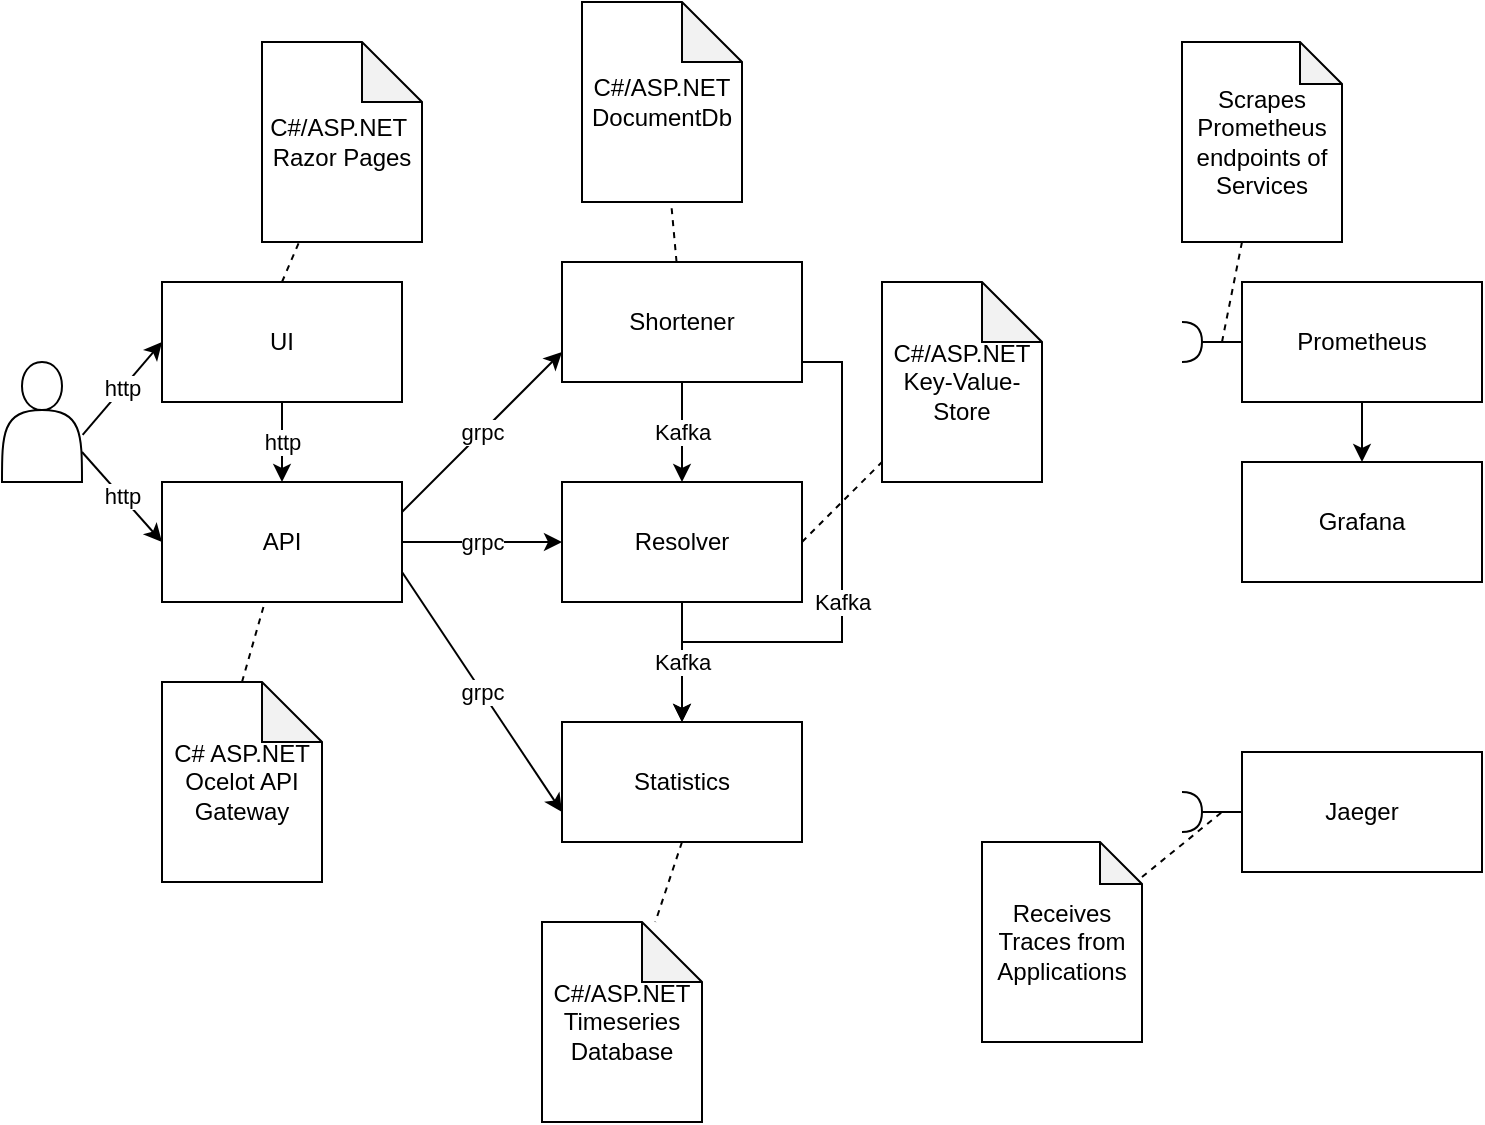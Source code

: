 <mxfile version="13.3.5" type="device"><diagram id="vlckxudJmJ1UuKdabHFB" name="Page-1"><mxGraphModel dx="1088" dy="889" grid="1" gridSize="10" guides="1" tooltips="1" connect="1" arrows="1" fold="1" page="1" pageScale="1" pageWidth="850" pageHeight="1100" math="0" shadow="0"><root><mxCell id="0"/><mxCell id="1" parent="0"/><mxCell id="gJ6G2-j5w7Suyqofza_y-4" value="Kafka" style="edgeStyle=orthogonalEdgeStyle;rounded=0;orthogonalLoop=1;jettySize=auto;html=1;entryX=0.5;entryY=0;entryDx=0;entryDy=0;" parent="1" source="gJ6G2-j5w7Suyqofza_y-1" target="gJ6G2-j5w7Suyqofza_y-5" edge="1"><mxGeometry relative="1" as="geometry"><mxPoint x="535" y="350" as="targetPoint"/><Array as="points"><mxPoint x="460" y="290"/><mxPoint x="460" y="430"/><mxPoint x="380" y="430"/></Array></mxGeometry></mxCell><mxCell id="gJ6G2-j5w7Suyqofza_y-1" value="Shortener" style="rounded=0;whiteSpace=wrap;html=1;" parent="1" vertex="1"><mxGeometry x="320" y="240" width="120" height="60" as="geometry"/></mxCell><mxCell id="gJ6G2-j5w7Suyqofza_y-5" value="Statistics" style="rounded=0;whiteSpace=wrap;html=1;" parent="1" vertex="1"><mxGeometry x="320" y="470" width="120" height="60" as="geometry"/></mxCell><mxCell id="gJ6G2-j5w7Suyqofza_y-12" value="grpc" style="rounded=0;orthogonalLoop=1;jettySize=auto;html=1;entryX=0;entryY=0.5;entryDx=0;entryDy=0;exitX=1;exitY=0.5;exitDx=0;exitDy=0;" parent="1" source="gJ6G2-j5w7Suyqofza_y-16" target="gJ6G2-j5w7Suyqofza_y-25" edge="1"><mxGeometry relative="1" as="geometry"/></mxCell><mxCell id="gJ6G2-j5w7Suyqofza_y-9" value="UI" style="rounded=0;whiteSpace=wrap;html=1;" parent="1" vertex="1"><mxGeometry x="120" y="250" width="120" height="60" as="geometry"/></mxCell><mxCell id="gJ6G2-j5w7Suyqofza_y-10" value="" style="endArrow=none;dashed=1;html=1;" parent="1" source="gJ6G2-j5w7Suyqofza_y-1" target="gJ6G2-j5w7Suyqofza_y-19" edge="1"><mxGeometry width="50" height="50" relative="1" as="geometry"><mxPoint x="400" y="230" as="sourcePoint"/><mxPoint x="450" y="180" as="targetPoint"/></mxGeometry></mxCell><mxCell id="gJ6G2-j5w7Suyqofza_y-16" value="API" style="rounded=0;whiteSpace=wrap;html=1;" parent="1" vertex="1"><mxGeometry x="120" y="350" width="120" height="60" as="geometry"/></mxCell><mxCell id="gJ6G2-j5w7Suyqofza_y-17" value="grpc" style="rounded=0;orthogonalLoop=1;jettySize=auto;html=1;entryX=0;entryY=0.75;entryDx=0;entryDy=0;exitX=1;exitY=0.75;exitDx=0;exitDy=0;" parent="1" source="gJ6G2-j5w7Suyqofza_y-16" target="gJ6G2-j5w7Suyqofza_y-5" edge="1"><mxGeometry relative="1" as="geometry"><mxPoint x="240" y="390" as="sourcePoint"/><mxPoint x="330" y="487.5" as="targetPoint"/></mxGeometry></mxCell><mxCell id="gJ6G2-j5w7Suyqofza_y-18" value="grpc" style="rounded=0;orthogonalLoop=1;jettySize=auto;html=1;entryX=0;entryY=0.75;entryDx=0;entryDy=0;exitX=1;exitY=0.25;exitDx=0;exitDy=0;" parent="1" source="gJ6G2-j5w7Suyqofza_y-16" target="gJ6G2-j5w7Suyqofza_y-1" edge="1"><mxGeometry relative="1" as="geometry"><mxPoint x="240" y="460" as="sourcePoint"/><mxPoint x="330" y="487.5" as="targetPoint"/></mxGeometry></mxCell><mxCell id="gJ6G2-j5w7Suyqofza_y-19" value="C#/ASP.NET&lt;br&gt;DocumentDb" style="shape=note;whiteSpace=wrap;html=1;backgroundOutline=1;darkOpacity=0.05;" parent="1" vertex="1"><mxGeometry x="330" y="110" width="80" height="100" as="geometry"/></mxCell><mxCell id="gJ6G2-j5w7Suyqofza_y-20" value="C#/ASP.NET&lt;br&gt;Timeseries Database" style="shape=note;whiteSpace=wrap;html=1;backgroundOutline=1;darkOpacity=0.05;" parent="1" vertex="1"><mxGeometry x="310" y="570" width="80" height="100" as="geometry"/></mxCell><mxCell id="gJ6G2-j5w7Suyqofza_y-23" value="" style="endArrow=none;dashed=1;html=1;exitX=0.5;exitY=1;exitDx=0;exitDy=0;" parent="1" source="gJ6G2-j5w7Suyqofza_y-5" target="gJ6G2-j5w7Suyqofza_y-20" edge="1"><mxGeometry width="50" height="50" relative="1" as="geometry"><mxPoint x="420" y="262.5" as="sourcePoint"/><mxPoint x="460" y="180.0" as="targetPoint"/></mxGeometry></mxCell><mxCell id="gJ6G2-j5w7Suyqofza_y-25" value="Resolver" style="rounded=0;whiteSpace=wrap;html=1;" parent="1" vertex="1"><mxGeometry x="320" y="350" width="120" height="60" as="geometry"/></mxCell><mxCell id="gJ6G2-j5w7Suyqofza_y-26" value="Kafka" style="edgeStyle=orthogonalEdgeStyle;rounded=0;orthogonalLoop=1;jettySize=auto;html=1;entryX=0.5;entryY=0;entryDx=0;entryDy=0;" parent="1" source="gJ6G2-j5w7Suyqofza_y-1" target="gJ6G2-j5w7Suyqofza_y-25" edge="1"><mxGeometry relative="1" as="geometry"><mxPoint x="380" y="320" as="sourcePoint"/><mxPoint x="380" y="447.5" as="targetPoint"/></mxGeometry></mxCell><mxCell id="gJ6G2-j5w7Suyqofza_y-28" value="Kafka" style="edgeStyle=orthogonalEdgeStyle;rounded=0;orthogonalLoop=1;jettySize=auto;html=1;entryX=0.5;entryY=0;entryDx=0;entryDy=0;" parent="1" source="gJ6G2-j5w7Suyqofza_y-25" target="gJ6G2-j5w7Suyqofza_y-5" edge="1"><mxGeometry relative="1" as="geometry"><mxPoint x="390.0" y="330" as="sourcePoint"/><mxPoint x="390" y="360" as="targetPoint"/></mxGeometry></mxCell><mxCell id="gJ6G2-j5w7Suyqofza_y-29" value="C#/ASP.NET&lt;br&gt;Key-Value-Store" style="shape=note;whiteSpace=wrap;html=1;backgroundOutline=1;darkOpacity=0.05;" parent="1" vertex="1"><mxGeometry x="480" y="250" width="80" height="100" as="geometry"/></mxCell><mxCell id="gJ6G2-j5w7Suyqofza_y-32" value="" style="endArrow=none;dashed=1;html=1;exitX=1;exitY=0.5;exitDx=0;exitDy=0;" parent="1" source="gJ6G2-j5w7Suyqofza_y-25" target="gJ6G2-j5w7Suyqofza_y-29" edge="1"><mxGeometry width="50" height="50" relative="1" as="geometry"><mxPoint x="420" y="250.0" as="sourcePoint"/><mxPoint x="460" y="180.0" as="targetPoint"/></mxGeometry></mxCell><mxCell id="gJ6G2-j5w7Suyqofza_y-33" value="" style="endArrow=none;dashed=1;html=1;exitX=0.5;exitY=0;exitDx=0;exitDy=0;" parent="1" source="gJ6G2-j5w7Suyqofza_y-9" target="gJ6G2-j5w7Suyqofza_y-34" edge="1"><mxGeometry width="50" height="50" relative="1" as="geometry"><mxPoint x="460" y="320" as="sourcePoint"/><mxPoint x="180" y="180" as="targetPoint"/></mxGeometry></mxCell><mxCell id="gJ6G2-j5w7Suyqofza_y-34" value="C#/ASP.NET&amp;nbsp;&lt;br&gt;Razor Pages" style="shape=note;whiteSpace=wrap;html=1;backgroundOutline=1;darkOpacity=0.05;" parent="1" vertex="1"><mxGeometry x="170" y="130" width="80" height="100" as="geometry"/></mxCell><mxCell id="gJ6G2-j5w7Suyqofza_y-35" value="C# ASP.NET&lt;br&gt;Ocelot API Gateway" style="shape=note;whiteSpace=wrap;html=1;backgroundOutline=1;darkOpacity=0.05;" parent="1" vertex="1"><mxGeometry x="120" y="450" width="80" height="100" as="geometry"/></mxCell><mxCell id="gJ6G2-j5w7Suyqofza_y-36" value="" style="endArrow=none;dashed=1;html=1;exitX=0.5;exitY=0;exitDx=0;exitDy=0;exitPerimeter=0;" parent="1" source="gJ6G2-j5w7Suyqofza_y-35" target="gJ6G2-j5w7Suyqofza_y-16" edge="1"><mxGeometry width="50" height="50" relative="1" as="geometry"><mxPoint x="190.0" y="290" as="sourcePoint"/><mxPoint x="181.111" y="250" as="targetPoint"/></mxGeometry></mxCell><mxCell id="gJ6G2-j5w7Suyqofza_y-37" value="" style="shape=actor;whiteSpace=wrap;html=1;" parent="1" vertex="1"><mxGeometry x="40" y="290" width="40" height="60" as="geometry"/></mxCell><mxCell id="gJ6G2-j5w7Suyqofza_y-38" value="http" style="rounded=0;orthogonalLoop=1;jettySize=auto;html=1;entryX=0;entryY=0.5;entryDx=0;entryDy=0;exitX=1.008;exitY=0.608;exitDx=0;exitDy=0;exitPerimeter=0;" parent="1" source="gJ6G2-j5w7Suyqofza_y-37" target="gJ6G2-j5w7Suyqofza_y-9" edge="1"><mxGeometry relative="1" as="geometry"><mxPoint x="250" y="305" as="sourcePoint"/><mxPoint x="340" y="195.0" as="targetPoint"/></mxGeometry></mxCell><mxCell id="gJ6G2-j5w7Suyqofza_y-39" value="http" style="rounded=0;orthogonalLoop=1;jettySize=auto;html=1;entryX=0;entryY=0.5;entryDx=0;entryDy=0;exitX=1;exitY=0.75;exitDx=0;exitDy=0;" parent="1" source="gJ6G2-j5w7Suyqofza_y-37" target="gJ6G2-j5w7Suyqofza_y-16" edge="1"><mxGeometry relative="1" as="geometry"><mxPoint x="80.32" y="356.48" as="sourcePoint"/><mxPoint x="130.0" y="320" as="targetPoint"/></mxGeometry></mxCell><mxCell id="gJ6G2-j5w7Suyqofza_y-44" value="http" style="rounded=0;orthogonalLoop=1;jettySize=auto;html=1;entryX=0.5;entryY=1;entryDx=0;entryDy=0;exitX=0.5;exitY=0;exitDx=0;exitDy=0;startArrow=classic;startFill=1;endArrow=none;endFill=0;" parent="1" source="gJ6G2-j5w7Suyqofza_y-16" target="gJ6G2-j5w7Suyqofza_y-9" edge="1"><mxGeometry relative="1" as="geometry"><mxPoint x="90.32" y="356.48" as="sourcePoint"/><mxPoint x="130.0" y="290" as="targetPoint"/></mxGeometry></mxCell><mxCell id="J8LQW85ecavkiiCvCO6j-3" value="" style="edgeStyle=orthogonalEdgeStyle;rounded=0;orthogonalLoop=1;jettySize=auto;html=1;" parent="1" source="J8LQW85ecavkiiCvCO6j-1" target="J8LQW85ecavkiiCvCO6j-2" edge="1"><mxGeometry relative="1" as="geometry"/></mxCell><mxCell id="J8LQW85ecavkiiCvCO6j-1" value="Prometheus" style="rounded=0;whiteSpace=wrap;html=1;" parent="1" vertex="1"><mxGeometry x="660" y="250" width="120" height="60" as="geometry"/></mxCell><mxCell id="J8LQW85ecavkiiCvCO6j-2" value="Grafana" style="rounded=0;whiteSpace=wrap;html=1;" parent="1" vertex="1"><mxGeometry x="660" y="340" width="120" height="60" as="geometry"/></mxCell><mxCell id="J8LQW85ecavkiiCvCO6j-5" value="" style="edgeStyle=orthogonalEdgeStyle;rounded=0;orthogonalLoop=1;jettySize=auto;html=1;endArrow=none;endFill=0;" parent="1" source="J8LQW85ecavkiiCvCO6j-4" target="J8LQW85ecavkiiCvCO6j-1" edge="1"><mxGeometry relative="1" as="geometry"/></mxCell><mxCell id="J8LQW85ecavkiiCvCO6j-4" value="" style="shape=requiredInterface;html=1;verticalLabelPosition=bottom;" parent="1" vertex="1"><mxGeometry x="630" y="270" width="10" height="20" as="geometry"/></mxCell><mxCell id="J8LQW85ecavkiiCvCO6j-6" value="" style="endArrow=none;dashed=1;html=1;" parent="1" source="J8LQW85ecavkiiCvCO6j-7" edge="1"><mxGeometry width="50" height="50" relative="1" as="geometry"><mxPoint x="650" y="130" as="sourcePoint"/><mxPoint x="650" y="280" as="targetPoint"/></mxGeometry></mxCell><mxCell id="J8LQW85ecavkiiCvCO6j-7" value="Scrapes Prometheus endpoints of Services" style="shape=note;whiteSpace=wrap;html=1;backgroundOutline=1;darkOpacity=0.05;size=21;" parent="1" vertex="1"><mxGeometry x="630" y="130" width="80" height="100" as="geometry"/></mxCell><mxCell id="b9xB3Y7WYiG2SqfYbuad-2" value="Jaeger" style="rounded=0;whiteSpace=wrap;html=1;" vertex="1" parent="1"><mxGeometry x="660" y="485" width="120" height="60" as="geometry"/></mxCell><mxCell id="b9xB3Y7WYiG2SqfYbuad-4" value="" style="edgeStyle=orthogonalEdgeStyle;rounded=0;orthogonalLoop=1;jettySize=auto;html=1;endArrow=none;endFill=0;" edge="1" parent="1" source="b9xB3Y7WYiG2SqfYbuad-5" target="b9xB3Y7WYiG2SqfYbuad-2"><mxGeometry relative="1" as="geometry"/></mxCell><mxCell id="b9xB3Y7WYiG2SqfYbuad-5" value="" style="shape=requiredInterface;html=1;verticalLabelPosition=bottom;" vertex="1" parent="1"><mxGeometry x="630" y="505" width="10" height="20" as="geometry"/></mxCell><mxCell id="b9xB3Y7WYiG2SqfYbuad-6" value="" style="endArrow=none;dashed=1;html=1;" edge="1" parent="1" source="b9xB3Y7WYiG2SqfYbuad-7"><mxGeometry width="50" height="50" relative="1" as="geometry"><mxPoint x="650" y="365" as="sourcePoint"/><mxPoint x="650" y="515" as="targetPoint"/></mxGeometry></mxCell><mxCell id="b9xB3Y7WYiG2SqfYbuad-7" value="Receives Traces from Applications" style="shape=note;whiteSpace=wrap;html=1;backgroundOutline=1;darkOpacity=0.05;size=21;" vertex="1" parent="1"><mxGeometry x="530" y="530" width="80" height="100" as="geometry"/></mxCell></root></mxGraphModel></diagram></mxfile>